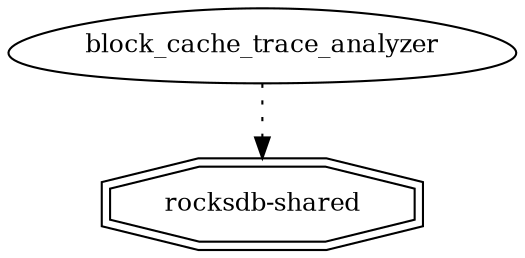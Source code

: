 digraph "block_cache_trace_analyzer" {
node [
  fontsize = "12"
];
    "node49" [ label = "block_cache_trace_analyzer", shape = egg ];
    "node50" [ label = "rocksdb-shared", shape = doubleoctagon ];
    "node49" -> "node50" [ style = dotted ] // block_cache_trace_analyzer -> rocksdb-shared
}
